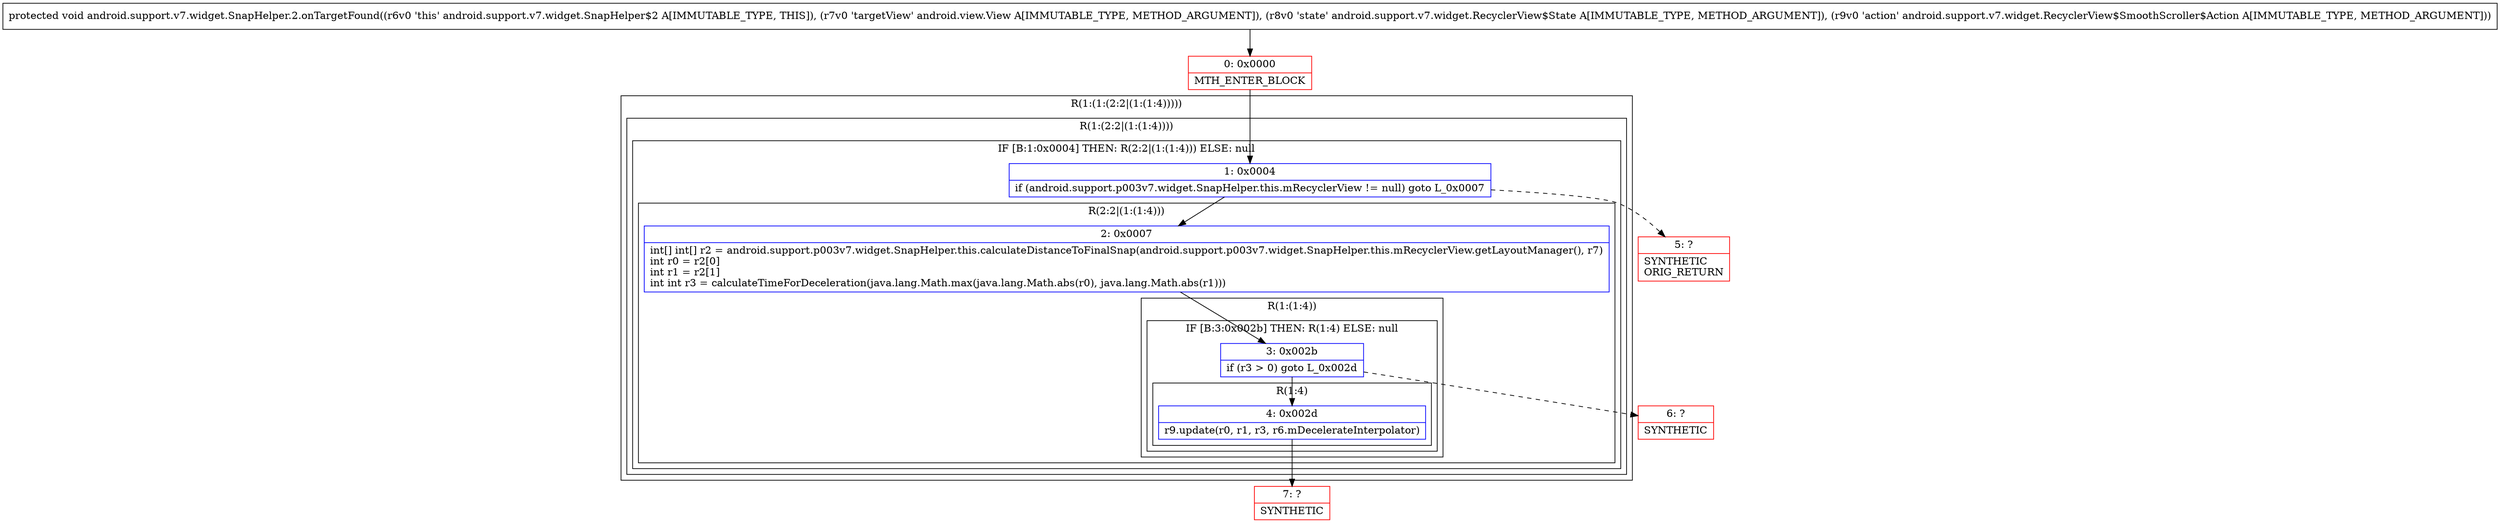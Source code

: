 digraph "CFG forandroid.support.v7.widget.SnapHelper.2.onTargetFound(Landroid\/view\/View;Landroid\/support\/v7\/widget\/RecyclerView$State;Landroid\/support\/v7\/widget\/RecyclerView$SmoothScroller$Action;)V" {
subgraph cluster_Region_979379117 {
label = "R(1:(1:(2:2|(1:(1:4)))))";
node [shape=record,color=blue];
subgraph cluster_Region_96277623 {
label = "R(1:(2:2|(1:(1:4))))";
node [shape=record,color=blue];
subgraph cluster_IfRegion_132064061 {
label = "IF [B:1:0x0004] THEN: R(2:2|(1:(1:4))) ELSE: null";
node [shape=record,color=blue];
Node_1 [shape=record,label="{1\:\ 0x0004|if (android.support.p003v7.widget.SnapHelper.this.mRecyclerView != null) goto L_0x0007\l}"];
subgraph cluster_Region_1639529604 {
label = "R(2:2|(1:(1:4)))";
node [shape=record,color=blue];
Node_2 [shape=record,label="{2\:\ 0x0007|int[] int[] r2 = android.support.p003v7.widget.SnapHelper.this.calculateDistanceToFinalSnap(android.support.p003v7.widget.SnapHelper.this.mRecyclerView.getLayoutManager(), r7)\lint r0 = r2[0]\lint r1 = r2[1]\lint int r3 = calculateTimeForDeceleration(java.lang.Math.max(java.lang.Math.abs(r0), java.lang.Math.abs(r1)))\l}"];
subgraph cluster_Region_621029248 {
label = "R(1:(1:4))";
node [shape=record,color=blue];
subgraph cluster_IfRegion_220841152 {
label = "IF [B:3:0x002b] THEN: R(1:4) ELSE: null";
node [shape=record,color=blue];
Node_3 [shape=record,label="{3\:\ 0x002b|if (r3 \> 0) goto L_0x002d\l}"];
subgraph cluster_Region_1830301305 {
label = "R(1:4)";
node [shape=record,color=blue];
Node_4 [shape=record,label="{4\:\ 0x002d|r9.update(r0, r1, r3, r6.mDecelerateInterpolator)\l}"];
}
}
}
}
}
}
}
Node_0 [shape=record,color=red,label="{0\:\ 0x0000|MTH_ENTER_BLOCK\l}"];
Node_5 [shape=record,color=red,label="{5\:\ ?|SYNTHETIC\lORIG_RETURN\l}"];
Node_6 [shape=record,color=red,label="{6\:\ ?|SYNTHETIC\l}"];
Node_7 [shape=record,color=red,label="{7\:\ ?|SYNTHETIC\l}"];
MethodNode[shape=record,label="{protected void android.support.v7.widget.SnapHelper.2.onTargetFound((r6v0 'this' android.support.v7.widget.SnapHelper$2 A[IMMUTABLE_TYPE, THIS]), (r7v0 'targetView' android.view.View A[IMMUTABLE_TYPE, METHOD_ARGUMENT]), (r8v0 'state' android.support.v7.widget.RecyclerView$State A[IMMUTABLE_TYPE, METHOD_ARGUMENT]), (r9v0 'action' android.support.v7.widget.RecyclerView$SmoothScroller$Action A[IMMUTABLE_TYPE, METHOD_ARGUMENT])) }"];
MethodNode -> Node_0;
Node_1 -> Node_2;
Node_1 -> Node_5[style=dashed];
Node_2 -> Node_3;
Node_3 -> Node_4;
Node_3 -> Node_6[style=dashed];
Node_4 -> Node_7;
Node_0 -> Node_1;
}

